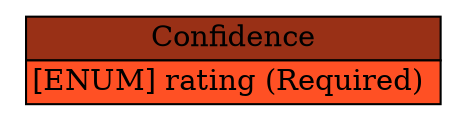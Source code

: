 digraph Confidence {
	graph [rankdir=LR];
	node [label="\N"];
	graph [bb="0,0,202,48"];
	Confidence [label=<<table BORDER="0" CELLBORDER="1" CELLSPACING="0"> <tr > <td BGCOLOR="#993016" HREF="#" TITLE="The Confidence class represents a best estimate of the validity and accuracy of the described impact (see Section 3.10) of the incident activity. This estimate can be expressed as a category or a numeric calculation. ">Confidence</td> </tr>" %<tr><td BGCOLOR="#FF5024" HREF="#" TITLE="A rating of the analytical validity of the specified Assessment.  The permitted values are shown below. There is no default value.">[ENUM] rating (Required) </td></tr>%</table>>, shape=plaintext, pos="101,24", width="2.8056", height="0.68056"];
}

